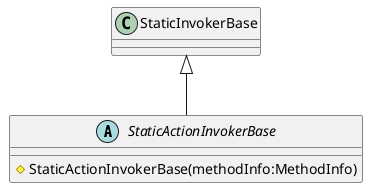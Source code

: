 @startuml
abstract class StaticActionInvokerBase {
    # StaticActionInvokerBase(methodInfo:MethodInfo)
}
StaticInvokerBase <|-- StaticActionInvokerBase
@enduml
